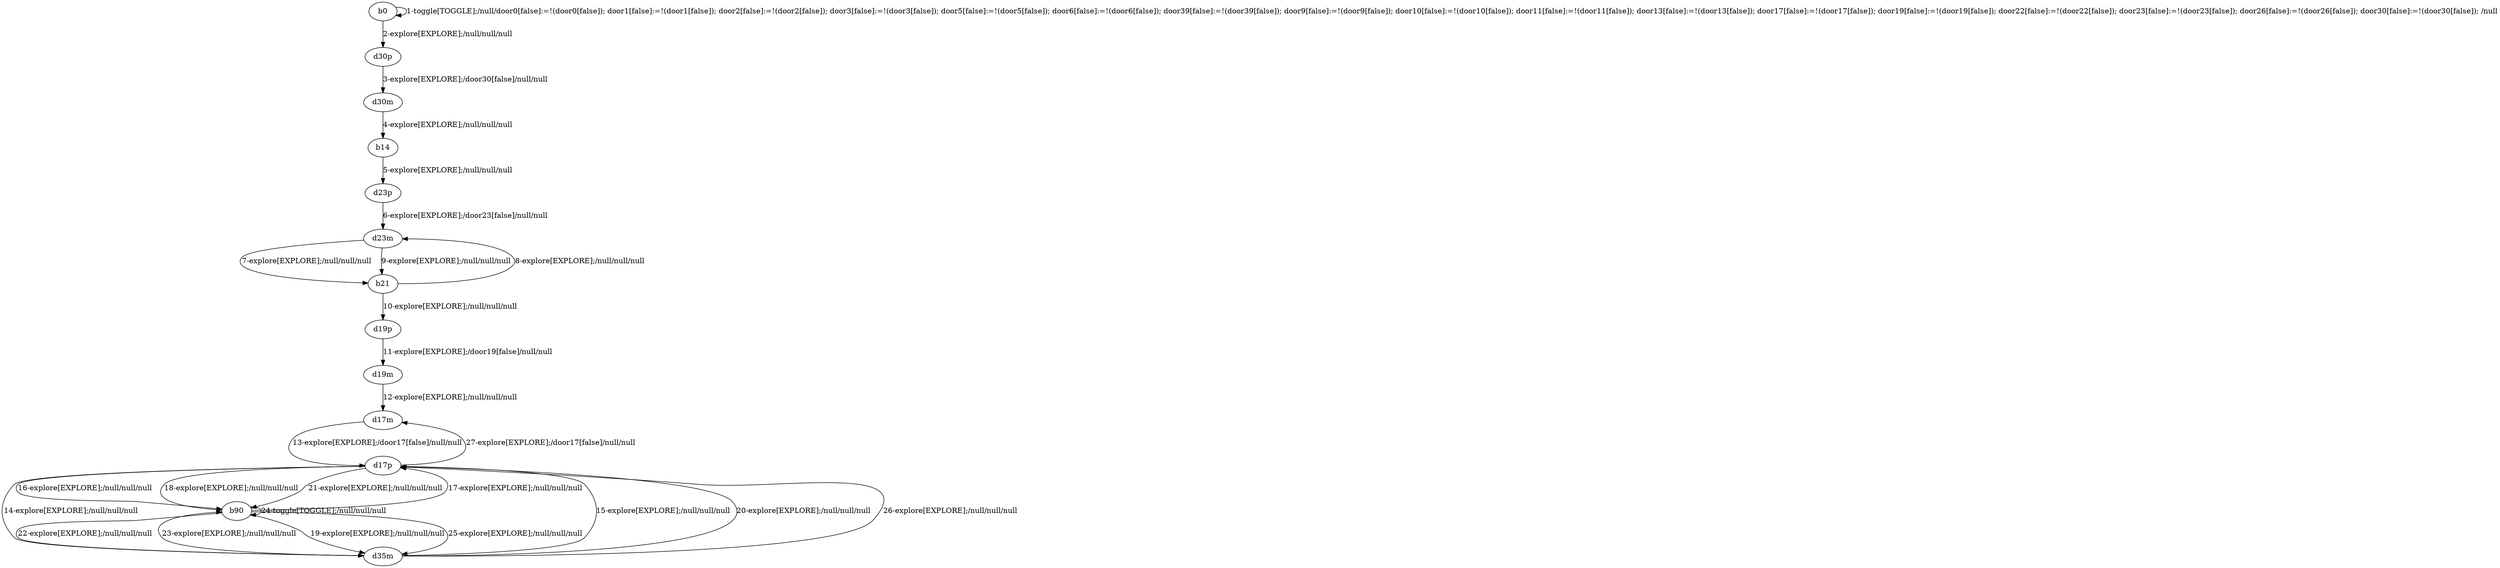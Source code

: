 # Total number of goals covered by this test: 1
# d17p --> d17m

digraph g {
"b0" -> "b0" [label = "1-toggle[TOGGLE];/null/door0[false]:=!(door0[false]); door1[false]:=!(door1[false]); door2[false]:=!(door2[false]); door3[false]:=!(door3[false]); door5[false]:=!(door5[false]); door6[false]:=!(door6[false]); door39[false]:=!(door39[false]); door9[false]:=!(door9[false]); door10[false]:=!(door10[false]); door11[false]:=!(door11[false]); door13[false]:=!(door13[false]); door17[false]:=!(door17[false]); door19[false]:=!(door19[false]); door22[false]:=!(door22[false]); door23[false]:=!(door23[false]); door26[false]:=!(door26[false]); door30[false]:=!(door30[false]); /null"];
"b0" -> "d30p" [label = "2-explore[EXPLORE];/null/null/null"];
"d30p" -> "d30m" [label = "3-explore[EXPLORE];/door30[false]/null/null"];
"d30m" -> "b14" [label = "4-explore[EXPLORE];/null/null/null"];
"b14" -> "d23p" [label = "5-explore[EXPLORE];/null/null/null"];
"d23p" -> "d23m" [label = "6-explore[EXPLORE];/door23[false]/null/null"];
"d23m" -> "b21" [label = "7-explore[EXPLORE];/null/null/null"];
"b21" -> "d23m" [label = "8-explore[EXPLORE];/null/null/null"];
"d23m" -> "b21" [label = "9-explore[EXPLORE];/null/null/null"];
"b21" -> "d19p" [label = "10-explore[EXPLORE];/null/null/null"];
"d19p" -> "d19m" [label = "11-explore[EXPLORE];/door19[false]/null/null"];
"d19m" -> "d17m" [label = "12-explore[EXPLORE];/null/null/null"];
"d17m" -> "d17p" [label = "13-explore[EXPLORE];/door17[false]/null/null"];
"d17p" -> "d35m" [label = "14-explore[EXPLORE];/null/null/null"];
"d35m" -> "d17p" [label = "15-explore[EXPLORE];/null/null/null"];
"d17p" -> "b90" [label = "16-explore[EXPLORE];/null/null/null"];
"b90" -> "d17p" [label = "17-explore[EXPLORE];/null/null/null"];
"d17p" -> "b90" [label = "18-explore[EXPLORE];/null/null/null"];
"b90" -> "d35m" [label = "19-explore[EXPLORE];/null/null/null"];
"d35m" -> "d17p" [label = "20-explore[EXPLORE];/null/null/null"];
"d17p" -> "b90" [label = "21-explore[EXPLORE];/null/null/null"];
"b90" -> "d35m" [label = "22-explore[EXPLORE];/null/null/null"];
"d35m" -> "b90" [label = "23-explore[EXPLORE];/null/null/null"];
"b90" -> "b90" [label = "24-toggle[TOGGLE];/null/null/null"];
"b90" -> "d35m" [label = "25-explore[EXPLORE];/null/null/null"];
"d35m" -> "d17p" [label = "26-explore[EXPLORE];/null/null/null"];
"d17p" -> "d17m" [label = "27-explore[EXPLORE];/door17[false]/null/null"];
}